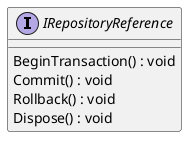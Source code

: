 @startuml
interface IRepositoryReference {
    BeginTransaction() : void
    Commit() : void
    Rollback() : void
    Dispose() : void
}
@enduml
